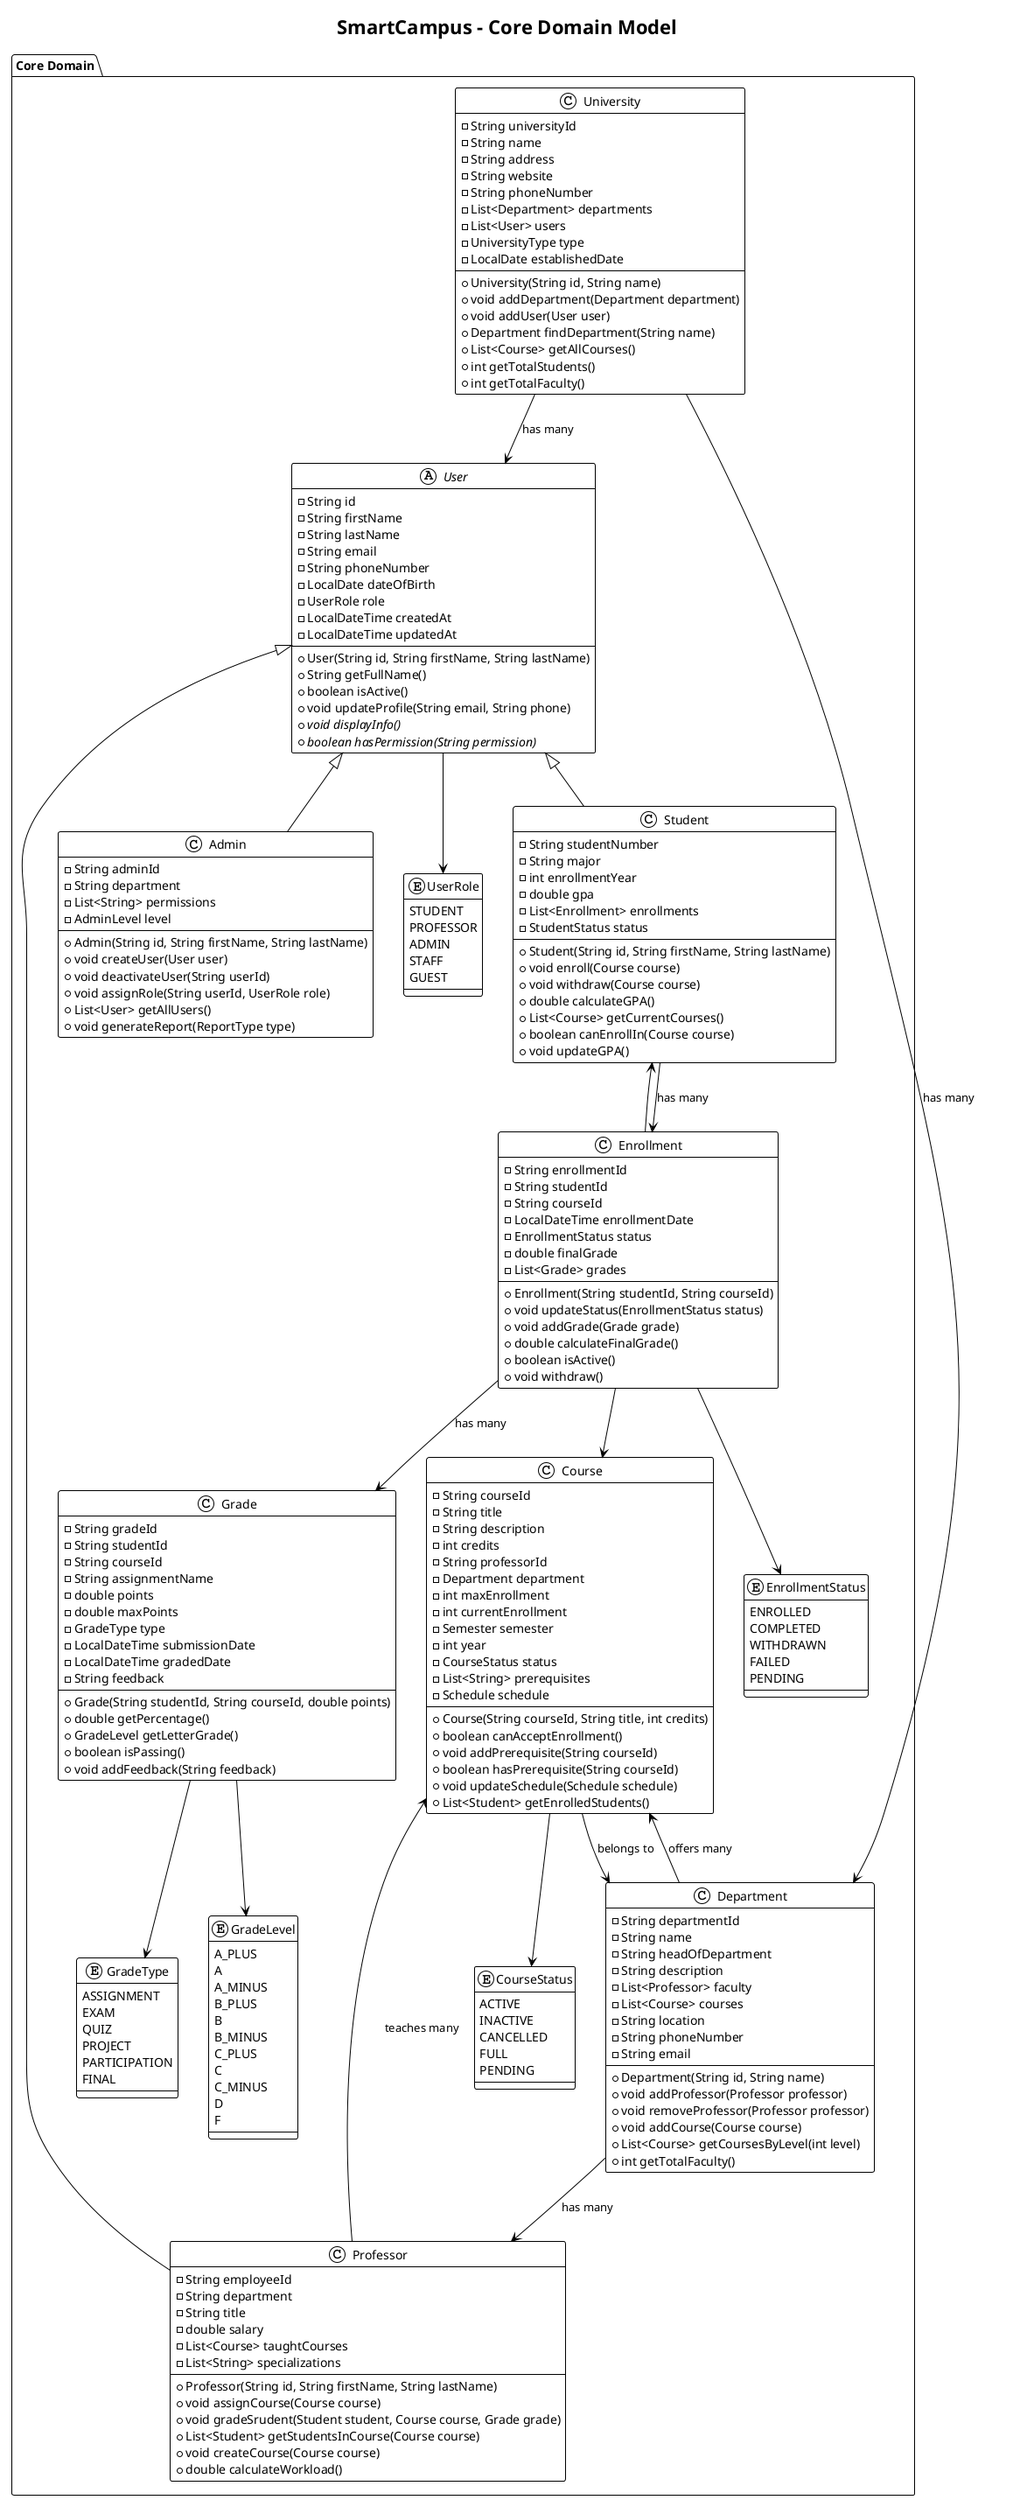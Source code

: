 @startuml SmartCampus-Core-Domain
!theme plain
title SmartCampus - Core Domain Model

' Location: docs/design/class-diagrams.puml

package "Core Domain" {
    abstract class User {
        - String id
        - String firstName
        - String lastName
        - String email
        - String phoneNumber
        - LocalDate dateOfBirth
        - UserRole role
        - LocalDateTime createdAt
        - LocalDateTime updatedAt
        + User(String id, String firstName, String lastName)
        + String getFullName()
        + boolean isActive()
        + void updateProfile(String email, String phone)
        + {abstract} void displayInfo()
        + {abstract} boolean hasPermission(String permission)
    }

    enum UserRole {
        STUDENT
        PROFESSOR
        ADMIN
        STAFF
        GUEST
    }

    class Student {
        - String studentNumber
        - String major
        - int enrollmentYear
        - double gpa
        - List<Enrollment> enrollments
        - StudentStatus status
        + Student(String id, String firstName, String lastName)
        + void enroll(Course course)
        + void withdraw(Course course)
        + double calculateGPA()
        + List<Course> getCurrentCourses()
        + boolean canEnrollIn(Course course)
        + void updateGPA()
    }

    class Professor {
        - String employeeId
        - String department
        - String title
        - double salary
        - List<Course> taughtCourses
        - List<String> specializations
        + Professor(String id, String firstName, String lastName)
        + void assignCourse(Course course)
        + void gradeSrudent(Student student, Course course, Grade grade)
        + List<Student> getStudentsInCourse(Course course)
        + void createCourse(Course course)
        + double calculateWorkload()
    }

    class Admin {
        - String adminId
        - String department
        - List<String> permissions
        - AdminLevel level
        + Admin(String id, String firstName, String lastName)
        + void createUser(User user)
        + void deactivateUser(String userId)
        + void assignRole(String userId, UserRole role)
        + List<User> getAllUsers()
        + void generateReport(ReportType type)
    }

    class Course {
        - String courseId
        - String title
        - String description
        - int credits
        - String professorId
        - Department department
        - int maxEnrollment
        - int currentEnrollment
        - Semester semester
        - int year
        - CourseStatus status
        - List<String> prerequisites
        - Schedule schedule
        + Course(String courseId, String title, int credits)
        + boolean canAcceptEnrollment()
        + void addPrerequisite(String courseId)
        + boolean hasPrerequisite(String courseId)
        + void updateSchedule(Schedule schedule)
        + List<Student> getEnrolledStudents()
    }

    class Department {
        - String departmentId
        - String name
        - String headOfDepartment
        - String description
        - List<Professor> faculty
        - List<Course> courses
        - String location
        - String phoneNumber
        - String email
        + Department(String id, String name)
        + void addProfessor(Professor professor)
        + void removeProfessor(Professor professor)
        + void addCourse(Course course)
        + List<Course> getCoursesByLevel(int level)
        + int getTotalFaculty()
    }

    class Enrollment {
        - String enrollmentId
        - String studentId
        - String courseId
        - LocalDateTime enrollmentDate
        - EnrollmentStatus status
        - double finalGrade
        - List<Grade> grades
        + Enrollment(String studentId, String courseId)
        + void updateStatus(EnrollmentStatus status)
        + void addGrade(Grade grade)
        + double calculateFinalGrade()
        + boolean isActive()
        + void withdraw()
    }

    class Grade {
        - String gradeId
        - String studentId
        - String courseId
        - String assignmentName
        - double points
        - double maxPoints
        - GradeType type
        - LocalDateTime submissionDate
        - LocalDateTime gradedDate
        - String feedback
        + Grade(String studentId, String courseId, double points)
        + double getPercentage()
        + GradeLevel getLetterGrade()
        + boolean isPassing()
        + void addFeedback(String feedback)
    }

    class University {
        - String universityId
        - String name
        - String address
        - String website
        - String phoneNumber
        - List<Department> departments
        - List<User> users
        - UniversityType type
        - LocalDate establishedDate
        + University(String id, String name)
        + void addDepartment(Department department)
        + void addUser(User user)
        + Department findDepartment(String name)
        + List<Course> getAllCourses()
        + int getTotalStudents()
        + int getTotalFaculty()
    }

    enum CourseStatus {
        ACTIVE
        INACTIVE
        CANCELLED
        FULL
        PENDING
    }

    enum EnrollmentStatus {
        ENROLLED
        COMPLETED
        WITHDRAWN
        FAILED
        PENDING
    }

    enum GradeType {
        ASSIGNMENT
        EXAM
        QUIZ
        PROJECT
        PARTICIPATION
        FINAL
    }

    enum GradeLevel {
        A_PLUS
        A
        A_MINUS
        B_PLUS
        B
        B_MINUS
        C_PLUS
        C
        C_MINUS
        D
        F
    }
}

' Relationships
User <|-- Student
User <|-- Professor
User <|-- Admin
User --> UserRole

Student --> Enrollment : has many
Professor --> Course : teaches many
Department --> Professor : has many
Department --> Course : offers many
Course --> Department : belongs to
Course --> CourseStatus
Enrollment --> Student
Enrollment --> Course
Enrollment --> EnrollmentStatus
Enrollment --> Grade : has many
Grade --> GradeType
Grade --> GradeLevel
University --> Department : has many
University --> User : has many

@enduml

@startuml SmartCampus-Service-Layer
!theme plain
title SmartCampus - Service Layer Architecture

' Location: docs/design/class-diagrams.puml

package "Service Layer" {
    interface CrudOperations<T, ID> {
        + T save(T entity)
        + Optional<T> findById(ID id)
        + List<T> findAll()
        + void deleteById(ID id)
        + boolean existsById(ID id)
        + long count()
    }

    interface Searchable<T> {
        + List<T> search(String query)
        + List<T> searchByField(String field, String value)
        + List<T> advancedSearch(SearchCriteria criteria)
    }

    interface Reportable {
        + Report generateReport(ReportType type)
        + void exportReport(Report report, ExportFormat format)
        + List<ReportMetadata> getAvailableReports()
    }

    interface Auditable {
        + void logActivity(String action, String details)
        + List<AuditLog> getAuditTrail(String entityId)
        + void enableAuditing()
        + void disableAuditing()
    }

    class AuthService {
        - TokenManager tokenManager
        - PasswordEncoder passwordEncoder
        - RoleBasedAccess accessControl
        + boolean authenticate(String username, String password)
        + String generateToken(User user)
        + boolean validateToken(String token)
        + void logout(String token)
        + boolean hasPermission(String userId, String permission)
        + void changePassword(String userId, String newPassword)
        + void lockAccount(String userId)
        + void unlockAccount(String userId)
    }

    class StudentService {
        - StudentRepository repository
        - EnrollmentService enrollmentService
        - GradeService gradeService
        + Student createStudent(StudentBuilder builder)
        + void updateStudent(String id, Student student)
        + List<Student> findByMajor(String major)
        + List<Student> getHonorStudents()
        + void transferStudent(String studentId, String newMajor)
        + List<Course> getStudentCourses(String studentId)
        + double calculateGPA(String studentId)
        + List<Student> searchStudents(String query)
    }

    class CourseService {
        - CourseRepository repository
        - DepartmentService departmentService
        - ProfessorService professorService
        + Course createCourse(CourseBuilder builder)
        + void assignProfessor(String courseId, String professorId)
        + List<Course> findByDepartment(String departmentId)
        + List<Course> getAvailableCourses()
        + boolean canStudentEnroll(String studentId, String courseId)
        + void updateCourseCapacity(String courseId, int newCapacity)
        + List<Course> searchCourses(String query)
        + CourseStatistics getCourseStatistics(String courseId)
    }

    class EnrollmentService {
        - EnrollmentRepository repository
        - StudentService studentService
        - CourseService courseService
        - NotificationService notificationService
        + Enrollment enrollStudent(String studentId, String courseId)
        + void withdrawStudent(String studentId, String courseId)
        + List<Enrollment> getStudentEnrollments(String studentId)
        + List<Enrollment> getCourseEnrollments(String courseId)
        + boolean checkPrerequisites(String studentId, String courseId)
        + void processWaitlist(String courseId)
        + EnrollmentStatistics getEnrollmentStatistics()
    }

    class GradeService {
        - GradeRepository repository
        - StudentService studentService
        - CourseService courseService
        + Grade submitGrade(String studentId, String courseId, GradeInfo info)
        + void updateGrade(String gradeId, double newScore)
        + List<Grade> getStudentGrades(String studentId)
        + List<Grade> getCourseGrades(String courseId)
        + double calculateFinalGrade(String studentId, String courseId)
        + GradeDistribution getGradeDistribution(String courseId)
        + void generateTranscript(String studentId)
    }

    class ReportService {
        - List<ReportGenerator> generators
        - ExportService exportService
        + Report generateEnrollmentReport()
        + Report generateGradeReport(String courseId)
        + Report generateStudentReport(String studentId)
        + Report generateDepartmentReport(String departmentId)
        + void exportReport(Report report, ExportFormat format)
        + void scheduleReport(ReportType type, CronExpression schedule)
        + List<Report> getReportHistory()
    }

    class NotificationService {
        - List<NotificationChannel> channels
        - EventManager eventManager
        + void sendNotification(Notification notification)
        + void subscribeToEvent(Class<? extends Event> eventType)
        + void sendEmailNotification(String recipient, String subject, String body)
        + void sendSMSNotification(String phoneNumber, String message)
        + void broadcastNotification(String message, List<String> recipients)
        + NotificationPreferences getUserPreferences(String userId)
    }

    class SearchService {
        - List<SearchProvider> providers
        - IndexManager indexManager
        + SearchResult search(String query)
        + SearchResult searchUsers(String query)
        + SearchResult searchCourses(String query)
        + SearchResult advancedSearch(SearchCriteria criteria)
        + void indexEntity(Object entity)
        + void reindexAll()
        + SearchStatistics getSearchStatistics()
    }
}

package "Repository Layer" {
    interface Repository<T, ID> {
        + T save(T entity)
        + Optional<T> findById(ID id)
        + List<T> findAll()
        + void delete(T entity)
        + void deleteById(ID id)
        + boolean existsById(ID id)
    }

    class BaseRepository<T, ID> {
        # List<T> entities
        # Class<T> entityClass
        + T save(T entity)
        + Optional<T> findById(ID id)
        + List<T> findAll()
        + void deleteById(ID id)
        + boolean existsById(ID id)
        # void validateEntity(T entity)
        # ID generateId()
    }

    class StudentRepository {
        + List<Student> findByMajor(String major)
        + List<Student> findByEnrollmentYear(int year)
        + List<Student> findByGPARange(double min, double max)
        + List<Student> findHonorStudents()
        + Optional<Student> findByEmail(String email)
    }

    class CourseRepository {
        + List<Course> findByDepartment(String departmentId)
        + List<Course> findBySemester(Semester semester)
        + List<Course> findByProfessor(String professorId)
        + List<Course> findAvailable()
        + List<Course> findByCredits(int credits)
    }

    class EnrollmentRepository {
        + List<Enrollment> findByStudent(String studentId)
        + List<Enrollment> findByCourse(String courseId)
        + List<Enrollment> findByStatus(EnrollmentStatus status)
        + List<Enrollment> findBySemester(Semester semester, int year)
        + Optional<Enrollment> findByStudentAndCourse(String studentId, String courseId)
    }
}

' Relationships
CrudOperations <|.. BaseRepository
Repository <|.. BaseRepository
BaseRepository <|-- StudentRepository
BaseRepository <|-- CourseRepository
BaseRepository <|-- EnrollmentRepository

AuthService .> TokenManager
StudentService .> StudentRepository
StudentService .> EnrollmentService
CourseService .> CourseRepository
EnrollmentService .> EnrollmentRepository
EnrollmentService .> NotificationService
GradeService .> GradeRepository
ReportService .> ExportService
NotificationService .> EventManager
SearchService .> IndexManager

Searchable <|.. StudentService
Searchable <|.. CourseService
Reportable <|.. ReportService
Auditable <|.. AuthService

@enduml

@startuml SmartCampus-Design-Patterns
!theme plain
title SmartCampus - Design Patterns Implementation

' Location: docs/design/class-diagrams.puml

package "Creational Patterns" {
    class StudentBuilder {
        - String id
        - String firstName
        - String lastName
        - String email
        - String major
        - int enrollmentYear
        + StudentBuilder setId(String id)
        + StudentBuilder setFirstName(String firstName)
        + StudentBuilder setLastName(String lastName)
        + StudentBuilder setEmail(String email)
        + StudentBuilder setMajor(String major)
        + StudentBuilder setEnrollmentYear(int year)
        + Student build()
        - void validate()
    }

    class CourseBuilder {
        - String courseId
        - String title
        - int credits
        - String professorId
        - int maxEnrollment
        - Semester semester
        + CourseBuilder setCourseId(String id)
        + CourseBuilder setTitle(String title)
        + CourseBuilder setCredits(int credits)
        + CourseBuilder setProfessorId(String professorId)
        + CourseBuilder setMaxEnrollment(int max)
        + CourseBuilder setSemester(Semester semester)
        + Course build()
        - void validate()
    }

    abstract class ServiceFactory {
        + {static} ServiceFactory getInstance()
        + {abstract} StudentService createStudentService()
        + {abstract} CourseService createCourseService()
        + {abstract} EnrollmentService createEnrollmentService()
        + {abstract} GradeService createGradeService()
    }

    class UniversityFactory {
        + {static} University createUniversity(String name, UniversityType type)
        + {static} University createDefaultUniversity()
        + {static} List<Department> createDefaultDepartments()
        - {static} void validateUniversityData(String name, UniversityType type)
    }

    class DatabaseConnection {
        - {static} volatile DatabaseConnection instance
        - DataSource dataSource
        - ConnectionPool pool
        - DatabaseConnection()
        + {static} DatabaseConnection getInstance()
        + Connection getConnection()
        + void releaseConnection(Connection conn)
        + void closeAll()
        - void initializeDataSource()
    }
}

package "Structural Patterns" {
    interface UniversitySystem {
        + List<Student> getStudents()
        + List<Course> getCourses()
        + void syncData()
    }

    class ExternalSystemAdapter {
        - ExternalLegacySystem legacySystem
        + ExternalSystemAdapter(ExternalLegacySystem system)
        + List<Student> getStudents()
        + List<Course> getCourses()
        + void syncData()
        - Student convertLegacyStudent(LegacyStudentData data)
        - Course convertLegacyCourse(LegacyCourseData data)
    }

    class AdapterService {
        - List<UniversitySystem> systems
        + void addSystem(UniversitySystem system)
        + List<Student> getAllStudents()
        + List<Course> getAllCourses()
        + void syncAllSystems()
    }
}

package "Behavioral Patterns" {
    interface Command {
        + void execute()
        + void undo()
        + String getDescription()
    }

    class EnrollStudentCommand {
        - Student student
        - Course course
        - EnrollmentService service
        + EnrollStudentCommand(Student student, Course course, EnrollmentService service)
        + void execute()
        + void undo()
        + String getDescription()
    }

    class GradeStudentCommand {
        - String studentId
        - String courseId
        - Grade grade
        - GradeService service
        + GradeStudentCommand(String studentId, String courseId, Grade grade, GradeService service)
        + void execute()
        + void undo()
        + String getDescription()
    }

    class CommandProcessor {
        - Stack<Command> history
        - int maxHistorySize
        + void execute(Command command)
        + void undo()
        + void redo()
        + void clearHistory()
        + List<String> getHistoryDescriptions()
    }

    interface EventListener {
        + void handle(Event event)
        + boolean canHandle(Class<? extends Event> eventType)
    }

    abstract class Event {
        - String eventId
        - LocalDateTime timestamp
        - String source
        + Event(String source)
        + String getEventId()
        + LocalDateTime getTimestamp()
        + String getSource()
        + {abstract} String getEventType()
    }

    class StudentEnrolledEvent {
        - Student student
        - Course course
        + StudentEnrolledEvent(Student student, Course course)
        + Student getStudent()
        + Course getCourse()
        + String getEventType()
    }

    class GradeUpdatedEvent {
        - String studentId
        - String courseId
        - Grade oldGrade
        - Grade newGrade
        + GradeUpdatedEvent(String studentId, String courseId, Grade oldGrade, Grade newGrade)
        + String getStudentId()
        + String getCourseId()
        + Grade getOldGrade()
        + Grade getNewGrade()
        + String getEventType()
    }

    class EventManager {
        - Map<Class<? extends Event>, List<EventListener>> listeners
        - ExecutorService executorService
        + void subscribe(Class<? extends Event> eventType, EventListener listener)
        + void unsubscribe(Class<? extends Event> eventType, EventListener listener)
        + void notify(Event event)
        + void notifyAsync(Event event)
        + void shutdown()
    }

    interface CacheStrategy {
        + void put(String key, Object value)
        + Object get(String key)
        + void evict(String key)
        + void clear()
        + int size()
    }

    class LRUCacheStrategy {
        - LinkedHashMap<String, Object> cache
        - int maxSize
        + LRUCacheStrategy(int maxSize)
        + void put(String key, Object value)
        + Object get(String key)
        + void evict(String key)
        + void clear()
        + int size()
    }

    class FIFOCacheStrategy {
        - Queue<String> order
        - Map<String, Object> cache
        - int maxSize
        + FIFOCacheStrategy(int maxSize)
        + void put(String key, Object value)
        + Object get(String key)
        + void evict(String key)
        + void clear()
        + int size()
    }

    class CacheManager {
        - CacheStrategy strategy
        + CacheManager(CacheStrategy strategy)
        + void setStrategy(CacheStrategy strategy)
        + void put(String key, Object value)
        + Object get(String key)
        + void evict(String key)
        + void clear()
    }
}

' Relationships
StudentBuilder ..> Student : creates
CourseBuilder ..> Course : creates
ServiceFactory ..> StudentService : creates
ServiceFactory ..> CourseService : creates
UniversityFactory ..> University : creates
DatabaseConnection ..> DataSource : manages

UniversitySystem <|.. ExternalSystemAdapter
ExternalSystemAdapter ..> ExternalLegacySystem : adapts
AdapterService o-- UniversitySystem : aggregates

Command <|.. EnrollStudentCommand
Command <|.. GradeStudentCommand
CommandProcessor o-- Command : manages
EventListener <|.. NotificationService
Event <|-- StudentEnrolledEvent
Event <|-- GradeUpdatedEvent
EventManager o-- EventListener : manages
EventManager ..> Event : handles

CacheStrategy <|.. LRUCacheStrategy
CacheStrategy <|.. FIFOCacheStrategy
CacheManager o-- CacheStrategy : uses

@enduml

@startuml SmartCampus-Concurrent-Architecture
!theme plain
title SmartCampus - Concurrent Processing Architecture

' Location: docs/design/class-diagrams.puml

package "Concurrent Processing" {
    class EnrollmentProcessor {
        - ExecutorService enrollmentExecutor
        - BlockingQueue<EnrollmentRequest> enrollmentQueue
        - ConcurrentHashMap<String, EnrollmentStatus> processingStatus
        - CountDownLatch processingLatch
        + CompletableFuture<Enrollment> processEnrollmentAsync(EnrollmentRequest request)
        + List<CompletableFuture<Enrollment>> processBatchEnrollments(List<EnrollmentRequest> requests)
        + void startProcessing()
        + void stopProcessing()
        + EnrollmentStatus getProcessingStatus(String requestId)
        - void processEnrollmentRequest(EnrollmentRequest request)
    }

    class DataSyncManager {
        - ScheduledExecutorService scheduler
        - List<CompletableFuture<Void>> syncTasks
        - AtomicBoolean syncInProgress
        + CompletableFuture<Void> syncStudentData()
        + CompletableFuture<Void> syncCourseData()
        + CompletableFuture<Void> syncGradeData()
        + CompletableFuture<Void> fullSync()
        + void schedulePeriodicSync(Duration interval)
        + void cancelSync()
        + boolean isSyncInProgress()
    }

    class BatchProcessor {
        - ForkJoinPool forkJoinPool
        - int batchSize
        - int parallelism
        + <T> CompletableFuture<List<T>> processBatch(List<T> items, Function<T, T> processor)
        + <T, R> CompletableFuture<List<R>> processAndTransform(List<T> items, Function<T, R> transformer)
        + CompletableFuture<Void> processGradesBatch(List<Grade> grades)
        + CompletableFuture<Void> processEnrollmentsBatch(List<Enrollment> enrollments)
        + void shutdown()
        - <T> List<List<T>> partitionList(List<T> list, int batchSize)
    }

    class ConcurrentGradeCalculator {
        - ParallelStream parallelStream
        - RecursiveTask<Double> gradeCalculationTask
        + CompletableFuture<Double> calculateGPAAsync(String studentId)
        + CompletableFuture<Map<String, Double>> calculateClassAveragesAsync(String courseId)
        + CompletableFuture<GradeStatistics> calculateGradeStatisticsAsync(List<Grade> grades)
        + ParallelStream<Grade> getParallelGradeStream(List<Grade> grades)
        - Double calculateWeightedAverage(List<Grade> grades)
    }

    class AsyncNotificationSender {
        - ExecutorService notificationExecutor
        - CompletionService<NotificationResult> completionService
        - ConcurrentLinkedQueue<NotificationTask> pendingNotifications
        + CompletableFuture<Void> sendNotificationAsync(Notification notification)
        + CompletableFuture<List<NotificationResult>> sendBulkNotificationsAsync(List<Notification> notifications)
        + void scheduleDelayedNotification(Notification notification, Duration delay)
        + CompletableFuture<Void> sendEmailAsync(String recipient, String subject, String body)
        + CompletableFuture<Void> sendSMSAsync(String phoneNumber, String message)
        + void shutdown()
    }

    class ThreadSafeCache {
        - ConcurrentHashMap<String, CacheEntry> cache
        - ReadWriteLock cacheLock
        - ScheduledExecutorService cleanupService
        + void put(String key, Object value, Duration ttl)
        + Optional<Object> get(String key)
        + void evict(String key)
        + void clear()
        + int size()
        + void startCleanupTask()
        - void removeExpiredEntries()
        - boolean isExpired(CacheEntry entry)
    }

    class CacheEntry {
        - Object value
        - LocalDateTime expiryTime
        - AtomicLong accessCount
        + CacheEntry(Object value, Duration ttl)
        + Object getValue()
        + boolean isExpired()
        + void updateAccessCount()
        + long getAccessCount()
    }

    interface Callable<V> {
        + V call()
    }

    class EnrollmentTask {
        - EnrollmentRequest request
        - EnrollmentService service
        + EnrollmentTask(EnrollmentRequest request, EnrollmentService service)
        + Enrollment call()
        - boolean validateEnrollmentRequest()
        - void handleEnrollmentFailure(Exception e)
    }

    class GradeCalculationTask {
        - List<Grade> grades
        - GradeCalculationStrategy strategy
        + GradeCalculationTask(List<Grade> grades, GradeCalculationStrategy strategy)
        + Double call()
        - Double performCalculation()
    }

    class NotificationTask {
        - Notification notification
        - NotificationChannel channel
        + NotificationTask(Notification notification, NotificationChannel channel)
        + NotificationResult call()
        - void retryOnFailure(int maxRetries)
    }
}

package "Synchronization Utilities" {
    class SynchronizedCounter {
        - AtomicInteger count
        + SynchronizedCounter(int initialValue)
        + int increment()
        + int decrement()
        + int get()
        + void reset()
        + boolean compareAndSet(int expected, int update)
    }

    class ReaderWriterLock {
        - ReadWriteLock lock
        - Lock readLock
        - Lock writeLock
        + ReaderWriterLock()
        + void acquireReadLock()
        + void releaseReadLock()
        + void acquireWriteLock()
        + void releaseWriteLock()
        + boolean tryAcquireReadLock(long timeout)
        + boolean tryAcquireWriteLock(long timeout)
    }

    class Semaphore {
        - java.util.concurrent.Semaphore semaphore
        + Semaphore(int permits)
        + void acquire()
        + void release()
        + boolean tryAcquire(long timeout)
        + int availablePermits()
        + void reducePermits(int reduction)
    }
}

package "Thread Pools" {
    class ThreadPoolManager {
        - Map<String, ExecutorService> threadPools
        - ThreadFactory customThreadFactory
        + ExecutorService getThreadPool(String name)
        + ExecutorService createFixedThreadPool(String name, int threads)
        + ExecutorService createCachedThreadPool(String name)
        + ScheduledExecutorService createScheduledThreadPool(String name, int corePoolSize)
        + ForkJoinPool createForkJoinPool(String name, int parallelism)
        + void shutdown(String poolName)
        + void shutdownAll()
    }

    class CustomThreadFactory {
        - String threadNamePrefix
        - AtomicInteger threadNumber
        - ThreadGroup threadGroup
        - boolean daemon
        + CustomThreadFactory(String namePrefix)
        + Thread newThread(Runnable r)
        + void setDaemon(boolean daemon)
        - String createThreadName()
    }
}

' Relationships
EnrollmentProcessor ..> EnrollmentTask : creates
EnrollmentProcessor ..> CompletableFuture : uses
DataSyncManager ..> ScheduledExecutorService : uses
BatchProcessor ..> ForkJoinPool : uses
ConcurrentGradeCalculator ..> GradeCalculationTask : creates
AsyncNotificationSender ..> NotificationTask : creates
ThreadSafeCache o-- CacheEntry : contains
Callable <|.. EnrollmentTask
Callable <|.. GradeCalculationTask
Callable <|.. NotificationTask

ThreadPoolManager ..> ExecutorService : manages
ThreadPoolManager ..> CustomThreadFactory : uses
ThreadPoolManager ..> ForkJoinPool : creates

EnrollmentProcessor ..> ThreadPoolManager : uses
DataSyncManager ..> ThreadPoolManager : uses
BatchProcessor ..> ThreadPoolManager : uses
AsyncNotificationSender ..> ThreadPoolManager : uses

@enduml